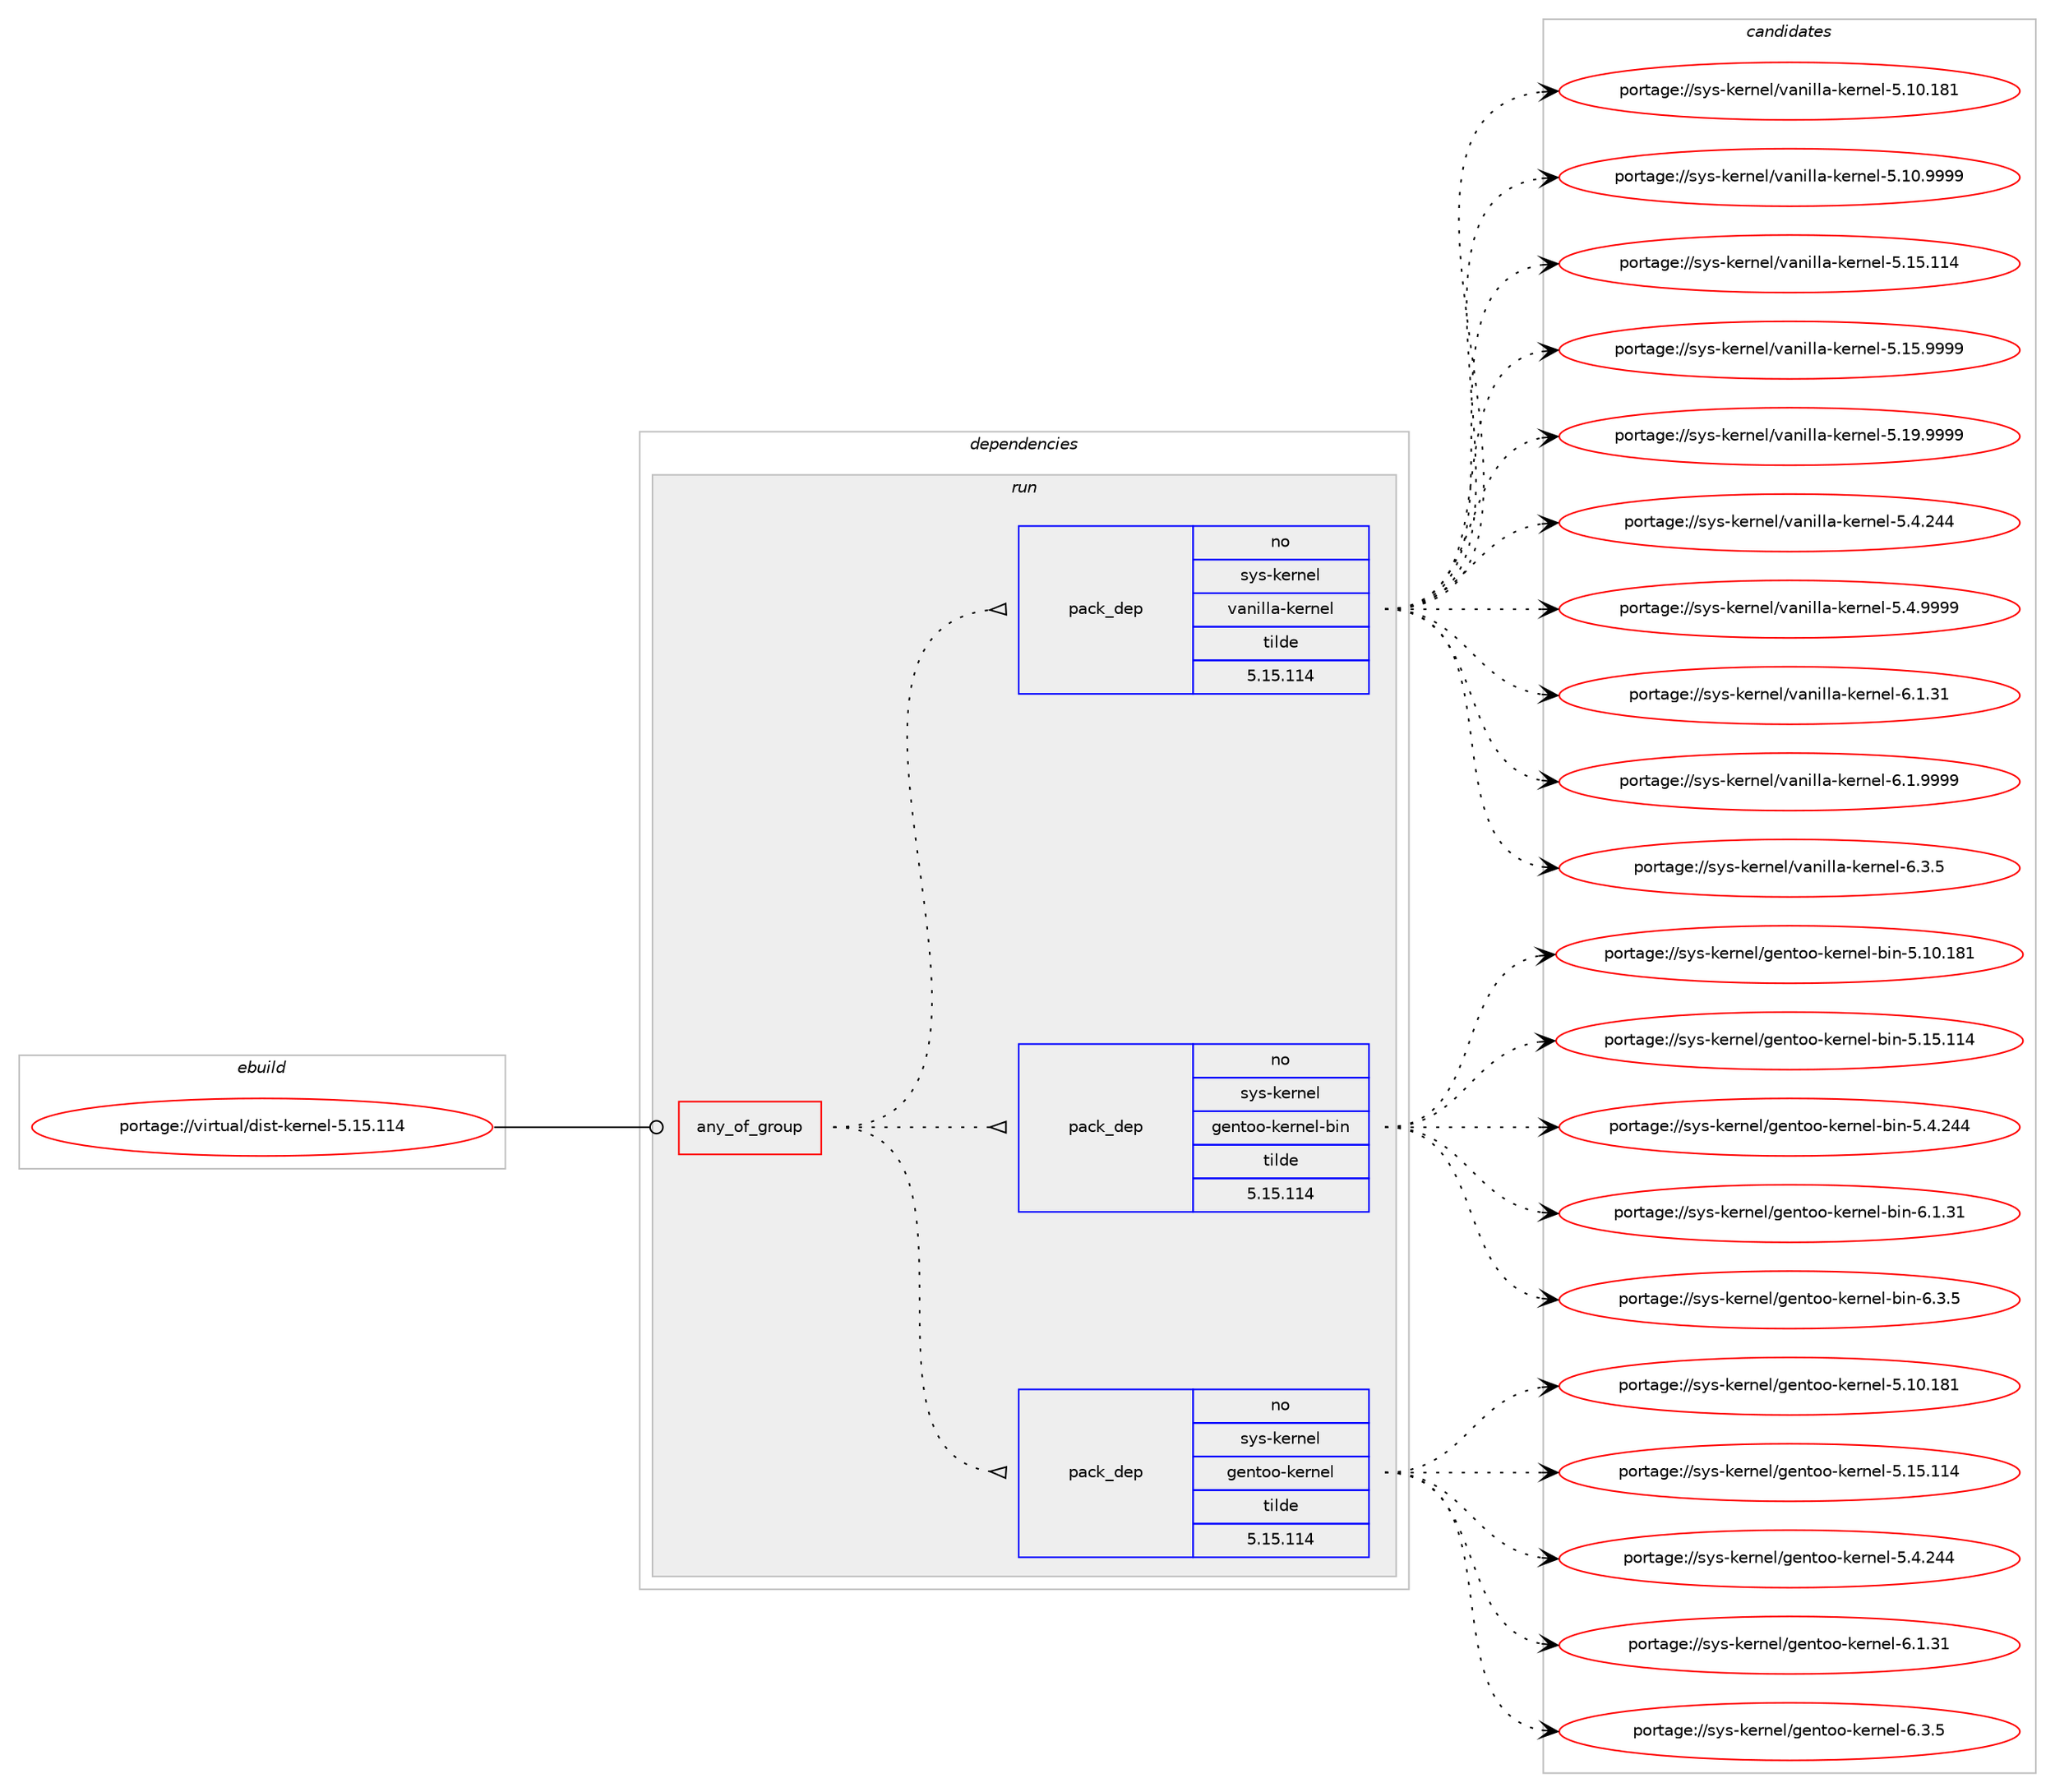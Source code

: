 digraph prolog {

# *************
# Graph options
# *************

newrank=true;
concentrate=true;
compound=true;
graph [rankdir=LR,fontname=Helvetica,fontsize=10,ranksep=1.5];#, ranksep=2.5, nodesep=0.2];
edge  [arrowhead=vee];
node  [fontname=Helvetica,fontsize=10];

# **********
# The ebuild
# **********

subgraph cluster_leftcol {
color=gray;
rank=same;
label=<<i>ebuild</i>>;
id [label="portage://virtual/dist-kernel-5.15.114", color=red, width=4, href="../virtual/dist-kernel-5.15.114.svg"];
}

# ****************
# The dependencies
# ****************

subgraph cluster_midcol {
color=gray;
label=<<i>dependencies</i>>;
subgraph cluster_compile {
fillcolor="#eeeeee";
style=filled;
label=<<i>compile</i>>;
}
subgraph cluster_compileandrun {
fillcolor="#eeeeee";
style=filled;
label=<<i>compile and run</i>>;
}
subgraph cluster_run {
fillcolor="#eeeeee";
style=filled;
label=<<i>run</i>>;
subgraph any15 {
dependency806 [label=<<TABLE BORDER="0" CELLBORDER="1" CELLSPACING="0" CELLPADDING="4"><TR><TD CELLPADDING="10">any_of_group</TD></TR></TABLE>>, shape=none, color=red];subgraph pack379 {
dependency807 [label=<<TABLE BORDER="0" CELLBORDER="1" CELLSPACING="0" CELLPADDING="4" WIDTH="220"><TR><TD ROWSPAN="6" CELLPADDING="30">pack_dep</TD></TR><TR><TD WIDTH="110">no</TD></TR><TR><TD>sys-kernel</TD></TR><TR><TD>gentoo-kernel</TD></TR><TR><TD>tilde</TD></TR><TR><TD>5.15.114</TD></TR></TABLE>>, shape=none, color=blue];
}
dependency806:e -> dependency807:w [weight=20,style="dotted",arrowhead="oinv"];
subgraph pack380 {
dependency808 [label=<<TABLE BORDER="0" CELLBORDER="1" CELLSPACING="0" CELLPADDING="4" WIDTH="220"><TR><TD ROWSPAN="6" CELLPADDING="30">pack_dep</TD></TR><TR><TD WIDTH="110">no</TD></TR><TR><TD>sys-kernel</TD></TR><TR><TD>gentoo-kernel-bin</TD></TR><TR><TD>tilde</TD></TR><TR><TD>5.15.114</TD></TR></TABLE>>, shape=none, color=blue];
}
dependency806:e -> dependency808:w [weight=20,style="dotted",arrowhead="oinv"];
subgraph pack381 {
dependency809 [label=<<TABLE BORDER="0" CELLBORDER="1" CELLSPACING="0" CELLPADDING="4" WIDTH="220"><TR><TD ROWSPAN="6" CELLPADDING="30">pack_dep</TD></TR><TR><TD WIDTH="110">no</TD></TR><TR><TD>sys-kernel</TD></TR><TR><TD>vanilla-kernel</TD></TR><TR><TD>tilde</TD></TR><TR><TD>5.15.114</TD></TR></TABLE>>, shape=none, color=blue];
}
dependency806:e -> dependency809:w [weight=20,style="dotted",arrowhead="oinv"];
}
id:e -> dependency806:w [weight=20,style="solid",arrowhead="odot"];
}
}

# **************
# The candidates
# **************

subgraph cluster_choices {
rank=same;
color=gray;
label=<<i>candidates</i>>;

subgraph choice379 {
color=black;
nodesep=1;
choice115121115451071011141101011084710310111011611111145107101114110101108455346494846495649 [label="portage://sys-kernel/gentoo-kernel-5.10.181", color=red, width=4,href="../sys-kernel/gentoo-kernel-5.10.181.svg"];
choice115121115451071011141101011084710310111011611111145107101114110101108455346495346494952 [label="portage://sys-kernel/gentoo-kernel-5.15.114", color=red, width=4,href="../sys-kernel/gentoo-kernel-5.15.114.svg"];
choice1151211154510710111411010110847103101110116111111451071011141101011084553465246505252 [label="portage://sys-kernel/gentoo-kernel-5.4.244", color=red, width=4,href="../sys-kernel/gentoo-kernel-5.4.244.svg"];
choice11512111545107101114110101108471031011101161111114510710111411010110845544649465149 [label="portage://sys-kernel/gentoo-kernel-6.1.31", color=red, width=4,href="../sys-kernel/gentoo-kernel-6.1.31.svg"];
choice115121115451071011141101011084710310111011611111145107101114110101108455446514653 [label="portage://sys-kernel/gentoo-kernel-6.3.5", color=red, width=4,href="../sys-kernel/gentoo-kernel-6.3.5.svg"];
dependency807:e -> choice115121115451071011141101011084710310111011611111145107101114110101108455346494846495649:w [style=dotted,weight="100"];
dependency807:e -> choice115121115451071011141101011084710310111011611111145107101114110101108455346495346494952:w [style=dotted,weight="100"];
dependency807:e -> choice1151211154510710111411010110847103101110116111111451071011141101011084553465246505252:w [style=dotted,weight="100"];
dependency807:e -> choice11512111545107101114110101108471031011101161111114510710111411010110845544649465149:w [style=dotted,weight="100"];
dependency807:e -> choice115121115451071011141101011084710310111011611111145107101114110101108455446514653:w [style=dotted,weight="100"];
}
subgraph choice380 {
color=black;
nodesep=1;
choice1151211154510710111411010110847103101110116111111451071011141101011084598105110455346494846495649 [label="portage://sys-kernel/gentoo-kernel-bin-5.10.181", color=red, width=4,href="../sys-kernel/gentoo-kernel-bin-5.10.181.svg"];
choice1151211154510710111411010110847103101110116111111451071011141101011084598105110455346495346494952 [label="portage://sys-kernel/gentoo-kernel-bin-5.15.114", color=red, width=4,href="../sys-kernel/gentoo-kernel-bin-5.15.114.svg"];
choice11512111545107101114110101108471031011101161111114510710111411010110845981051104553465246505252 [label="portage://sys-kernel/gentoo-kernel-bin-5.4.244", color=red, width=4,href="../sys-kernel/gentoo-kernel-bin-5.4.244.svg"];
choice115121115451071011141101011084710310111011611111145107101114110101108459810511045544649465149 [label="portage://sys-kernel/gentoo-kernel-bin-6.1.31", color=red, width=4,href="../sys-kernel/gentoo-kernel-bin-6.1.31.svg"];
choice1151211154510710111411010110847103101110116111111451071011141101011084598105110455446514653 [label="portage://sys-kernel/gentoo-kernel-bin-6.3.5", color=red, width=4,href="../sys-kernel/gentoo-kernel-bin-6.3.5.svg"];
dependency808:e -> choice1151211154510710111411010110847103101110116111111451071011141101011084598105110455346494846495649:w [style=dotted,weight="100"];
dependency808:e -> choice1151211154510710111411010110847103101110116111111451071011141101011084598105110455346495346494952:w [style=dotted,weight="100"];
dependency808:e -> choice11512111545107101114110101108471031011101161111114510710111411010110845981051104553465246505252:w [style=dotted,weight="100"];
dependency808:e -> choice115121115451071011141101011084710310111011611111145107101114110101108459810511045544649465149:w [style=dotted,weight="100"];
dependency808:e -> choice1151211154510710111411010110847103101110116111111451071011141101011084598105110455446514653:w [style=dotted,weight="100"];
}
subgraph choice381 {
color=black;
nodesep=1;
choice1151211154510710111411010110847118971101051081089745107101114110101108455346494846495649 [label="portage://sys-kernel/vanilla-kernel-5.10.181", color=red, width=4,href="../sys-kernel/vanilla-kernel-5.10.181.svg"];
choice115121115451071011141101011084711897110105108108974510710111411010110845534649484657575757 [label="portage://sys-kernel/vanilla-kernel-5.10.9999", color=red, width=4,href="../sys-kernel/vanilla-kernel-5.10.9999.svg"];
choice1151211154510710111411010110847118971101051081089745107101114110101108455346495346494952 [label="portage://sys-kernel/vanilla-kernel-5.15.114", color=red, width=4,href="../sys-kernel/vanilla-kernel-5.15.114.svg"];
choice115121115451071011141101011084711897110105108108974510710111411010110845534649534657575757 [label="portage://sys-kernel/vanilla-kernel-5.15.9999", color=red, width=4,href="../sys-kernel/vanilla-kernel-5.15.9999.svg"];
choice115121115451071011141101011084711897110105108108974510710111411010110845534649574657575757 [label="portage://sys-kernel/vanilla-kernel-5.19.9999", color=red, width=4,href="../sys-kernel/vanilla-kernel-5.19.9999.svg"];
choice11512111545107101114110101108471189711010510810897451071011141101011084553465246505252 [label="portage://sys-kernel/vanilla-kernel-5.4.244", color=red, width=4,href="../sys-kernel/vanilla-kernel-5.4.244.svg"];
choice1151211154510710111411010110847118971101051081089745107101114110101108455346524657575757 [label="portage://sys-kernel/vanilla-kernel-5.4.9999", color=red, width=4,href="../sys-kernel/vanilla-kernel-5.4.9999.svg"];
choice115121115451071011141101011084711897110105108108974510710111411010110845544649465149 [label="portage://sys-kernel/vanilla-kernel-6.1.31", color=red, width=4,href="../sys-kernel/vanilla-kernel-6.1.31.svg"];
choice1151211154510710111411010110847118971101051081089745107101114110101108455446494657575757 [label="portage://sys-kernel/vanilla-kernel-6.1.9999", color=red, width=4,href="../sys-kernel/vanilla-kernel-6.1.9999.svg"];
choice1151211154510710111411010110847118971101051081089745107101114110101108455446514653 [label="portage://sys-kernel/vanilla-kernel-6.3.5", color=red, width=4,href="../sys-kernel/vanilla-kernel-6.3.5.svg"];
dependency809:e -> choice1151211154510710111411010110847118971101051081089745107101114110101108455346494846495649:w [style=dotted,weight="100"];
dependency809:e -> choice115121115451071011141101011084711897110105108108974510710111411010110845534649484657575757:w [style=dotted,weight="100"];
dependency809:e -> choice1151211154510710111411010110847118971101051081089745107101114110101108455346495346494952:w [style=dotted,weight="100"];
dependency809:e -> choice115121115451071011141101011084711897110105108108974510710111411010110845534649534657575757:w [style=dotted,weight="100"];
dependency809:e -> choice115121115451071011141101011084711897110105108108974510710111411010110845534649574657575757:w [style=dotted,weight="100"];
dependency809:e -> choice11512111545107101114110101108471189711010510810897451071011141101011084553465246505252:w [style=dotted,weight="100"];
dependency809:e -> choice1151211154510710111411010110847118971101051081089745107101114110101108455346524657575757:w [style=dotted,weight="100"];
dependency809:e -> choice115121115451071011141101011084711897110105108108974510710111411010110845544649465149:w [style=dotted,weight="100"];
dependency809:e -> choice1151211154510710111411010110847118971101051081089745107101114110101108455446494657575757:w [style=dotted,weight="100"];
dependency809:e -> choice1151211154510710111411010110847118971101051081089745107101114110101108455446514653:w [style=dotted,weight="100"];
}
}

}
